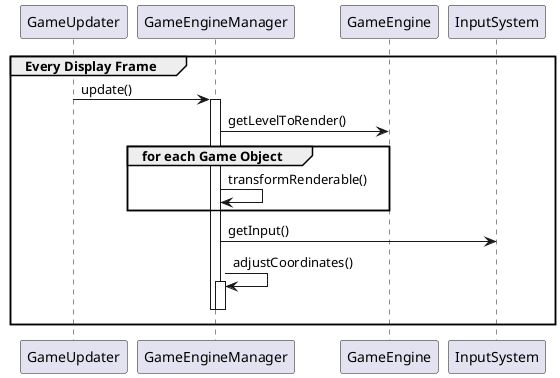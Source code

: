 @startuml

group Every Display Frame
GameUpdater -> GameEngineManager: update()

activate GameEngineManager

GameEngineManager -> GameEngine: getLevelToRender()

group for each Game Object

GameEngineManager -> GameEngineManager: transformRenderable()

end

GameEngineManager -> InputSystem: getInput()
GameEngineManager -> GameEngineManager: adjustCoordinates()
activate GameEngineManager
deactivate GameEngineManager

deactivate GameEngineManager

end

@enduml